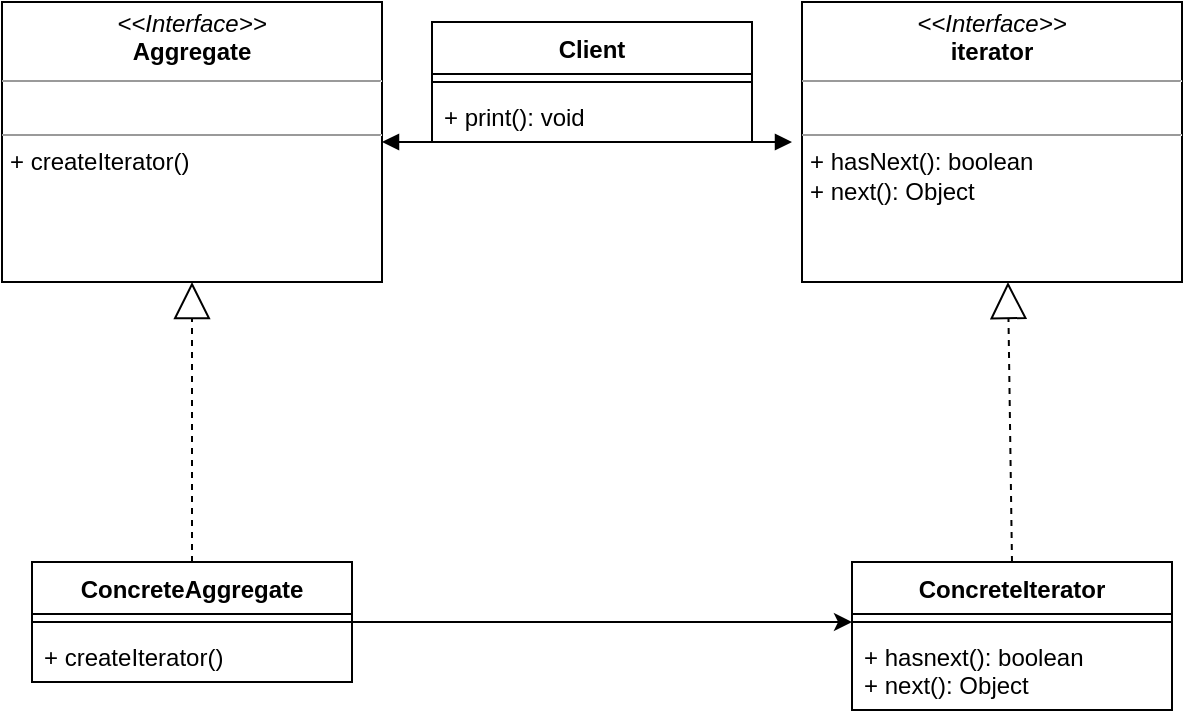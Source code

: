 <mxfile version="13.9.9" type="device"><diagram id="C5RBs43oDa-KdzZeNtuy" name="Page-1"><mxGraphModel dx="981" dy="567" grid="1" gridSize="10" guides="1" tooltips="1" connect="1" arrows="1" fold="1" page="1" pageScale="1" pageWidth="827" pageHeight="1169" math="0" shadow="0"><root><mxCell id="WIyWlLk6GJQsqaUBKTNV-0"/><mxCell id="WIyWlLk6GJQsqaUBKTNV-1" parent="WIyWlLk6GJQsqaUBKTNV-0"/><mxCell id="UasNcKsy4e5x12mZYKmE-34" style="edgeStyle=orthogonalEdgeStyle;rounded=0;orthogonalLoop=1;jettySize=auto;html=1;entryX=0;entryY=-0.1;entryDx=0;entryDy=0;entryPerimeter=0;" edge="1" parent="WIyWlLk6GJQsqaUBKTNV-1" source="UasNcKsy4e5x12mZYKmE-8" target="UasNcKsy4e5x12mZYKmE-15"><mxGeometry relative="1" as="geometry"/></mxCell><mxCell id="UasNcKsy4e5x12mZYKmE-8" value="ConcreteAggregate" style="swimlane;fontStyle=1;align=center;verticalAlign=top;childLayout=stackLayout;horizontal=1;startSize=26;horizontalStack=0;resizeParent=1;resizeParentMax=0;resizeLast=0;collapsible=1;marginBottom=0;" vertex="1" parent="WIyWlLk6GJQsqaUBKTNV-1"><mxGeometry x="110" y="390" width="160" height="60" as="geometry"/></mxCell><mxCell id="UasNcKsy4e5x12mZYKmE-10" value="" style="line;strokeWidth=1;fillColor=none;align=left;verticalAlign=middle;spacingTop=-1;spacingLeft=3;spacingRight=3;rotatable=0;labelPosition=right;points=[];portConstraint=eastwest;" vertex="1" parent="UasNcKsy4e5x12mZYKmE-8"><mxGeometry y="26" width="160" height="8" as="geometry"/></mxCell><mxCell id="UasNcKsy4e5x12mZYKmE-11" value="+ createIterator()" style="text;strokeColor=none;fillColor=none;align=left;verticalAlign=top;spacingLeft=4;spacingRight=4;overflow=hidden;rotatable=0;points=[[0,0.5],[1,0.5]];portConstraint=eastwest;" vertex="1" parent="UasNcKsy4e5x12mZYKmE-8"><mxGeometry y="34" width="160" height="26" as="geometry"/></mxCell><mxCell id="UasNcKsy4e5x12mZYKmE-12" value="ConcreteIterator" style="swimlane;fontStyle=1;align=center;verticalAlign=top;childLayout=stackLayout;horizontal=1;startSize=26;horizontalStack=0;resizeParent=1;resizeParentMax=0;resizeLast=0;collapsible=1;marginBottom=0;" vertex="1" parent="WIyWlLk6GJQsqaUBKTNV-1"><mxGeometry x="520" y="390" width="160" height="74" as="geometry"/></mxCell><mxCell id="UasNcKsy4e5x12mZYKmE-14" value="" style="line;strokeWidth=1;fillColor=none;align=left;verticalAlign=middle;spacingTop=-1;spacingLeft=3;spacingRight=3;rotatable=0;labelPosition=right;points=[];portConstraint=eastwest;" vertex="1" parent="UasNcKsy4e5x12mZYKmE-12"><mxGeometry y="26" width="160" height="8" as="geometry"/></mxCell><mxCell id="UasNcKsy4e5x12mZYKmE-15" value="+ hasnext(): boolean&#10;+ next(): Object" style="text;strokeColor=none;fillColor=none;align=left;verticalAlign=top;spacingLeft=4;spacingRight=4;overflow=hidden;rotatable=0;points=[[0,0.5],[1,0.5]];portConstraint=eastwest;" vertex="1" parent="UasNcKsy4e5x12mZYKmE-12"><mxGeometry y="34" width="160" height="40" as="geometry"/></mxCell><mxCell id="UasNcKsy4e5x12mZYKmE-16" value="&lt;p style=&quot;margin: 0px ; margin-top: 4px ; text-align: center&quot;&gt;&lt;i&gt;&amp;lt;&amp;lt;Interface&amp;gt;&amp;gt;&lt;/i&gt;&lt;br&gt;&lt;b&gt;Aggregate&lt;/b&gt;&lt;/p&gt;&lt;hr size=&quot;1&quot;&gt;&lt;p style=&quot;margin: 0px ; margin-left: 4px&quot;&gt;&lt;br&gt;&lt;/p&gt;&lt;hr size=&quot;1&quot;&gt;&lt;p style=&quot;margin: 0px ; margin-left: 4px&quot;&gt;+ createIterator()&lt;br&gt;&lt;br&gt;&lt;/p&gt;" style="verticalAlign=top;align=left;overflow=fill;fontSize=12;fontFamily=Helvetica;html=1;" vertex="1" parent="WIyWlLk6GJQsqaUBKTNV-1"><mxGeometry x="95" y="110" width="190" height="140" as="geometry"/></mxCell><mxCell id="UasNcKsy4e5x12mZYKmE-17" value="&lt;p style=&quot;margin: 0px ; margin-top: 4px ; text-align: center&quot;&gt;&lt;i&gt;&amp;lt;&amp;lt;Interface&amp;gt;&amp;gt;&lt;/i&gt;&lt;br&gt;&lt;b&gt;iterator&lt;/b&gt;&lt;/p&gt;&lt;hr size=&quot;1&quot;&gt;&lt;p style=&quot;margin: 0px ; margin-left: 4px&quot;&gt;&lt;br&gt;&lt;/p&gt;&lt;hr size=&quot;1&quot;&gt;&lt;p style=&quot;margin: 0px ; margin-left: 4px&quot;&gt;+ hasNext(): boolean&lt;br&gt;+ next(): Object&lt;/p&gt;" style="verticalAlign=top;align=left;overflow=fill;fontSize=12;fontFamily=Helvetica;html=1;" vertex="1" parent="WIyWlLk6GJQsqaUBKTNV-1"><mxGeometry x="495" y="110" width="190" height="140" as="geometry"/></mxCell><mxCell id="UasNcKsy4e5x12mZYKmE-24" value="" style="endArrow=block;endSize=16;endFill=0;html=1;exitX=0.5;exitY=0;exitDx=0;exitDy=0;entryX=0.542;entryY=1;entryDx=0;entryDy=0;entryPerimeter=0;dashed=1;" edge="1" parent="WIyWlLk6GJQsqaUBKTNV-1" source="UasNcKsy4e5x12mZYKmE-12" target="UasNcKsy4e5x12mZYKmE-17"><mxGeometry width="160" relative="1" as="geometry"><mxPoint x="610" y="350" as="sourcePoint"/><mxPoint x="770" y="350" as="targetPoint"/></mxGeometry></mxCell><mxCell id="UasNcKsy4e5x12mZYKmE-25" value="" style="endArrow=block;endSize=16;endFill=0;html=1;exitX=0.5;exitY=0;exitDx=0;exitDy=0;entryX=0.5;entryY=1;entryDx=0;entryDy=0;dashed=1;" edge="1" parent="WIyWlLk6GJQsqaUBKTNV-1" source="UasNcKsy4e5x12mZYKmE-8" target="UasNcKsy4e5x12mZYKmE-16"><mxGeometry width="160" relative="1" as="geometry"><mxPoint x="610" y="400" as="sourcePoint"/><mxPoint x="607.98" y="260" as="targetPoint"/></mxGeometry></mxCell><mxCell id="UasNcKsy4e5x12mZYKmE-26" value="" style="endArrow=block;startArrow=block;endFill=1;startFill=1;html=1;" edge="1" parent="WIyWlLk6GJQsqaUBKTNV-1" source="UasNcKsy4e5x12mZYKmE-16"><mxGeometry width="160" relative="1" as="geometry"><mxPoint x="285" y="180" as="sourcePoint"/><mxPoint x="490" y="180" as="targetPoint"/></mxGeometry></mxCell><mxCell id="UasNcKsy4e5x12mZYKmE-39" value="Client" style="swimlane;fontStyle=1;align=center;verticalAlign=top;childLayout=stackLayout;horizontal=1;startSize=26;horizontalStack=0;resizeParent=1;resizeParentMax=0;resizeLast=0;collapsible=1;marginBottom=0;" vertex="1" parent="WIyWlLk6GJQsqaUBKTNV-1"><mxGeometry x="310" y="120" width="160" height="60" as="geometry"/></mxCell><mxCell id="UasNcKsy4e5x12mZYKmE-41" value="" style="line;strokeWidth=1;fillColor=none;align=left;verticalAlign=middle;spacingTop=-1;spacingLeft=3;spacingRight=3;rotatable=0;labelPosition=right;points=[];portConstraint=eastwest;" vertex="1" parent="UasNcKsy4e5x12mZYKmE-39"><mxGeometry y="26" width="160" height="8" as="geometry"/></mxCell><mxCell id="UasNcKsy4e5x12mZYKmE-42" value="+ print(): void" style="text;strokeColor=none;fillColor=none;align=left;verticalAlign=top;spacingLeft=4;spacingRight=4;overflow=hidden;rotatable=0;points=[[0,0.5],[1,0.5]];portConstraint=eastwest;" vertex="1" parent="UasNcKsy4e5x12mZYKmE-39"><mxGeometry y="34" width="160" height="26" as="geometry"/></mxCell></root></mxGraphModel></diagram></mxfile>